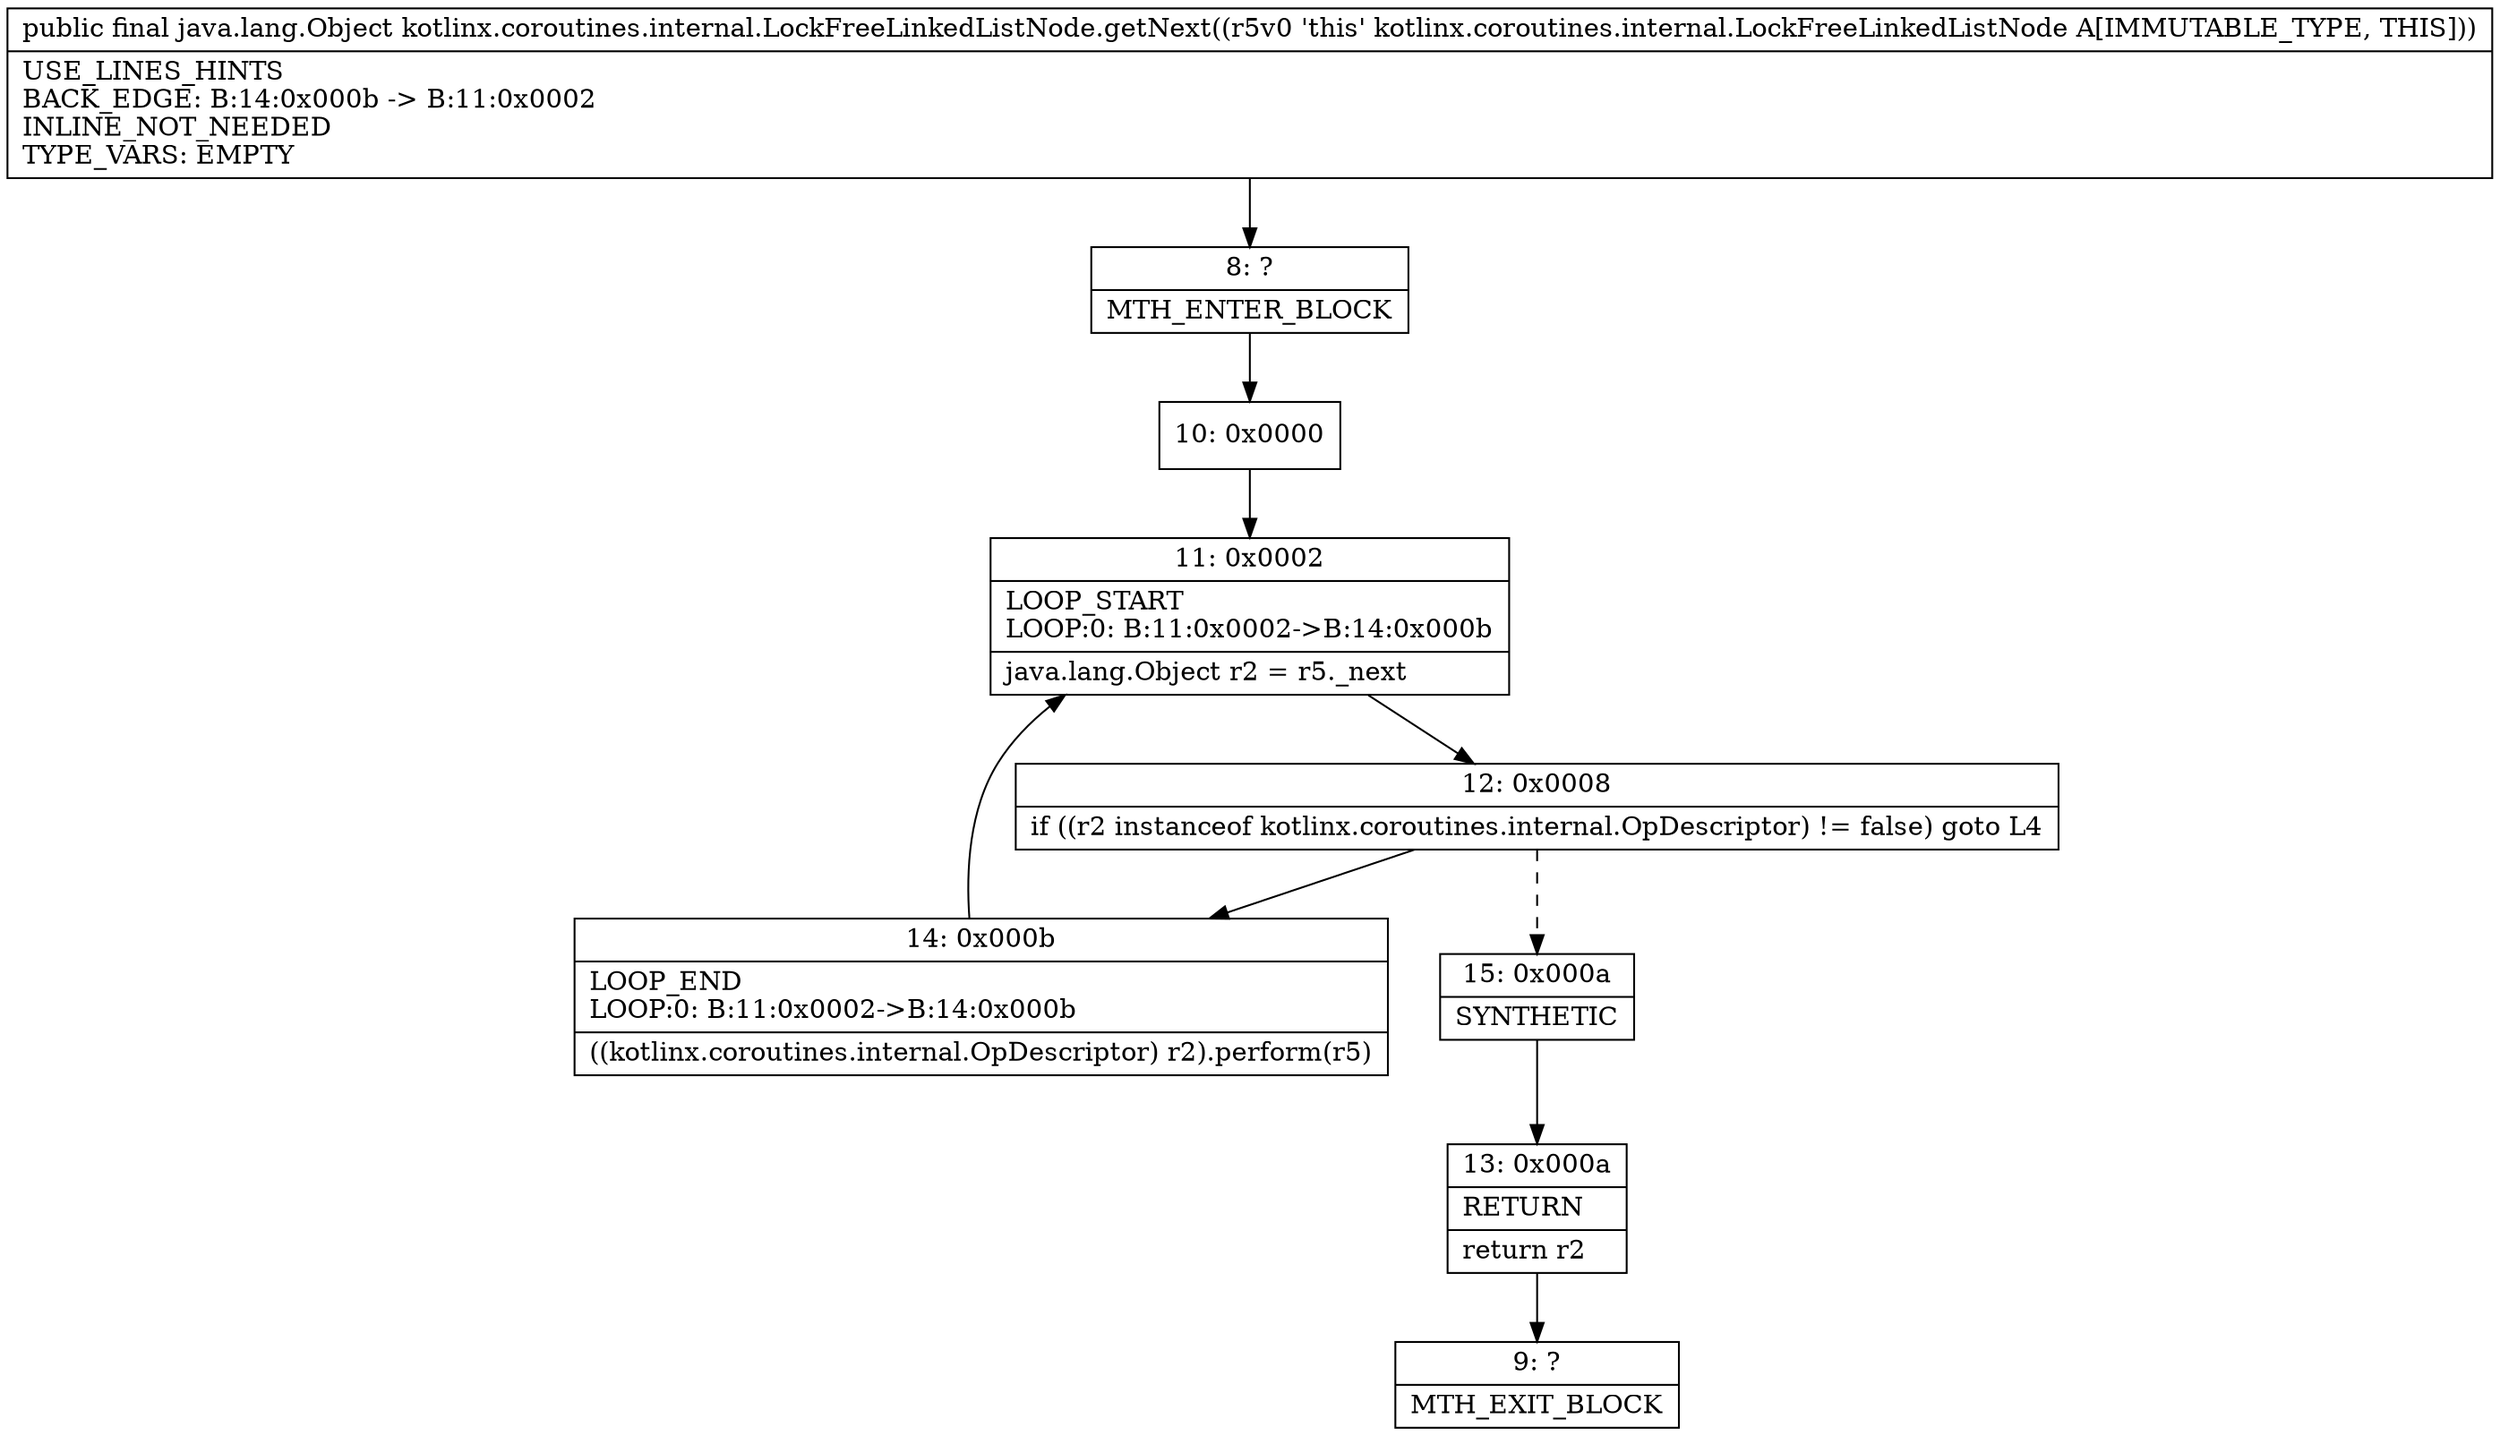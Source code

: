 digraph "CFG forkotlinx.coroutines.internal.LockFreeLinkedListNode.getNext()Ljava\/lang\/Object;" {
Node_8 [shape=record,label="{8\:\ ?|MTH_ENTER_BLOCK\l}"];
Node_10 [shape=record,label="{10\:\ 0x0000}"];
Node_11 [shape=record,label="{11\:\ 0x0002|LOOP_START\lLOOP:0: B:11:0x0002\-\>B:14:0x000b\l|java.lang.Object r2 = r5._next\l}"];
Node_12 [shape=record,label="{12\:\ 0x0008|if ((r2 instanceof kotlinx.coroutines.internal.OpDescriptor) != false) goto L4\l}"];
Node_14 [shape=record,label="{14\:\ 0x000b|LOOP_END\lLOOP:0: B:11:0x0002\-\>B:14:0x000b\l|((kotlinx.coroutines.internal.OpDescriptor) r2).perform(r5)\l}"];
Node_15 [shape=record,label="{15\:\ 0x000a|SYNTHETIC\l}"];
Node_13 [shape=record,label="{13\:\ 0x000a|RETURN\l|return r2\l}"];
Node_9 [shape=record,label="{9\:\ ?|MTH_EXIT_BLOCK\l}"];
MethodNode[shape=record,label="{public final java.lang.Object kotlinx.coroutines.internal.LockFreeLinkedListNode.getNext((r5v0 'this' kotlinx.coroutines.internal.LockFreeLinkedListNode A[IMMUTABLE_TYPE, THIS]))  | USE_LINES_HINTS\lBACK_EDGE: B:14:0x000b \-\> B:11:0x0002\lINLINE_NOT_NEEDED\lTYPE_VARS: EMPTY\l}"];
MethodNode -> Node_8;Node_8 -> Node_10;
Node_10 -> Node_11;
Node_11 -> Node_12;
Node_12 -> Node_14;
Node_12 -> Node_15[style=dashed];
Node_14 -> Node_11;
Node_15 -> Node_13;
Node_13 -> Node_9;
}

